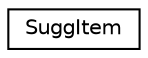 digraph G
{
  edge [fontname="Helvetica",fontsize="10",labelfontname="Helvetica",labelfontsize="10"];
  node [fontname="Helvetica",fontsize="10",shape=record];
  rankdir=LR;
  Node1 [label="SuggItem",height=0.2,width=0.4,color="black", fillcolor="white", style="filled",URL="$db/d9d/structSuggItem.html"];
}
